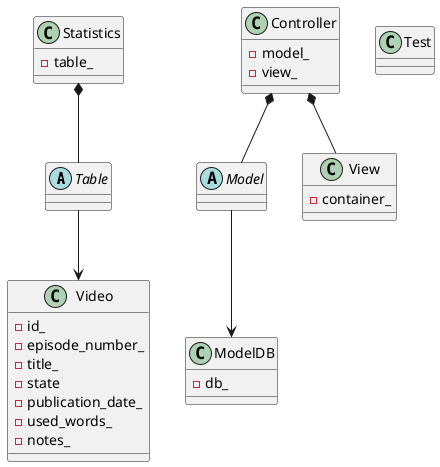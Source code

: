 @startuml Class Diagram



abstract class Table
class Controller{
    -model_
    -view_
}
abstract class Model
class ModelDB{
    -db_
}
class View{
    -container_
}
class Video {
    -id_
    -episode_number_
    -title_
    -state
    -publication_date_
    -used_words_
    -notes_
}
class Statistics{
    -table_
}
class Test

Controller *-- Model

Controller *-- View

Table --> Video

Model --> ModelDB

Statistics *-- Table

@enduml
